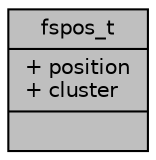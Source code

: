 digraph "fspos_t"
{
 // INTERACTIVE_SVG=YES
 // LATEX_PDF_SIZE
  edge [fontname="Helvetica",fontsize="10",labelfontname="Helvetica",labelfontsize="10"];
  node [fontname="Helvetica",fontsize="10",shape=record];
  Node1 [label="{fspos_t\n|+ position\l+ cluster\l|}",height=0.2,width=0.4,color="black", fillcolor="grey75", style="filled", fontcolor="black",tooltip=" "];
}
